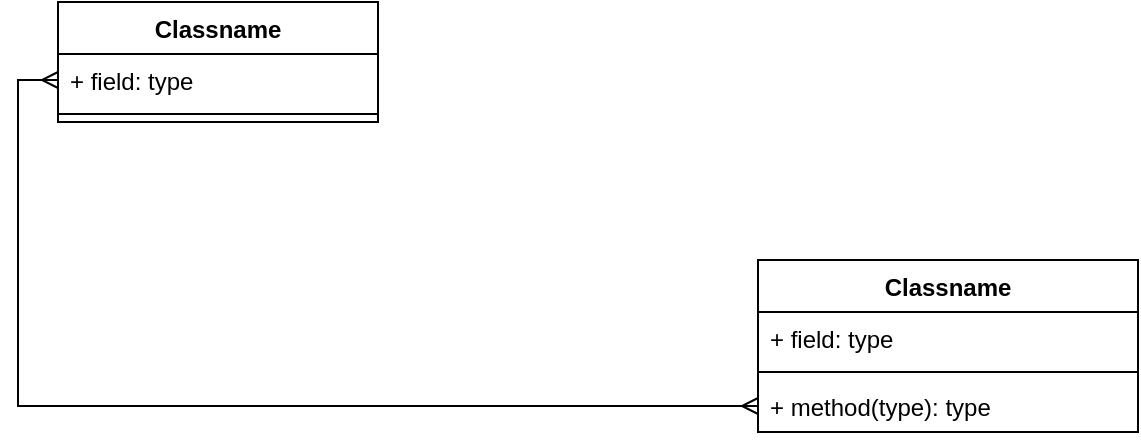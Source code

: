 <mxfile version="10.6.0" type="github"><diagram id="DFdjLmH--7BQ0OchgYfs" name="Page-1"><mxGraphModel dx="1394" dy="796" grid="1" gridSize="10" guides="1" tooltips="1" connect="1" arrows="1" fold="1" page="1" pageScale="1" pageWidth="850" pageHeight="1100" math="0" shadow="0"><root><mxCell id="0"/><mxCell id="1" parent="0"/><mxCell id="jDwKgGp_DZA9NSmgAcAt-1" value="Classname" style="swimlane;fontStyle=1;align=center;verticalAlign=top;childLayout=stackLayout;horizontal=1;startSize=26;horizontalStack=0;resizeParent=1;resizeParentMax=0;resizeLast=0;collapsible=1;marginBottom=0;" vertex="1" parent="1"><mxGeometry x="50" y="80" width="160" height="60" as="geometry"/></mxCell><mxCell id="jDwKgGp_DZA9NSmgAcAt-2" value="+ field: type" style="text;strokeColor=none;fillColor=none;align=left;verticalAlign=top;spacingLeft=4;spacingRight=4;overflow=hidden;rotatable=0;points=[[0,0.5],[1,0.5]];portConstraint=eastwest;" vertex="1" parent="jDwKgGp_DZA9NSmgAcAt-1"><mxGeometry y="26" width="160" height="26" as="geometry"/></mxCell><mxCell id="jDwKgGp_DZA9NSmgAcAt-3" value="" style="line;strokeWidth=1;fillColor=none;align=left;verticalAlign=middle;spacingTop=-1;spacingLeft=3;spacingRight=3;rotatable=0;labelPosition=right;points=[];portConstraint=eastwest;" vertex="1" parent="jDwKgGp_DZA9NSmgAcAt-1"><mxGeometry y="52" width="160" height="8" as="geometry"/></mxCell><mxCell id="jDwKgGp_DZA9NSmgAcAt-5" value="Classname" style="swimlane;fontStyle=1;align=center;verticalAlign=top;childLayout=stackLayout;horizontal=1;startSize=26;horizontalStack=0;resizeParent=1;resizeParentMax=0;resizeLast=0;collapsible=1;marginBottom=0;" vertex="1" parent="1"><mxGeometry x="400" y="209" width="190" height="86" as="geometry"/></mxCell><mxCell id="jDwKgGp_DZA9NSmgAcAt-6" value="+ field: type" style="text;strokeColor=none;fillColor=none;align=left;verticalAlign=top;spacingLeft=4;spacingRight=4;overflow=hidden;rotatable=0;points=[[0,0.5],[1,0.5]];portConstraint=eastwest;" vertex="1" parent="jDwKgGp_DZA9NSmgAcAt-5"><mxGeometry y="26" width="190" height="26" as="geometry"/></mxCell><mxCell id="jDwKgGp_DZA9NSmgAcAt-7" value="" style="line;strokeWidth=1;fillColor=none;align=left;verticalAlign=middle;spacingTop=-1;spacingLeft=3;spacingRight=3;rotatable=0;labelPosition=right;points=[];portConstraint=eastwest;" vertex="1" parent="jDwKgGp_DZA9NSmgAcAt-5"><mxGeometry y="52" width="190" height="8" as="geometry"/></mxCell><mxCell id="jDwKgGp_DZA9NSmgAcAt-8" value="+ method(type): type" style="text;strokeColor=none;fillColor=none;align=left;verticalAlign=top;spacingLeft=4;spacingRight=4;overflow=hidden;rotatable=0;points=[[0,0.5],[1,0.5]];portConstraint=eastwest;" vertex="1" parent="jDwKgGp_DZA9NSmgAcAt-5"><mxGeometry y="60" width="190" height="26" as="geometry"/></mxCell><mxCell id="jDwKgGp_DZA9NSmgAcAt-9" style="edgeStyle=orthogonalEdgeStyle;rounded=0;orthogonalLoop=1;jettySize=auto;html=1;exitX=0;exitY=0.5;exitDx=0;exitDy=0;entryX=0;entryY=0.5;entryDx=0;entryDy=0;endArrow=ERmany;endFill=0;startArrow=ERmany;startFill=0;" edge="1" parent="1" source="jDwKgGp_DZA9NSmgAcAt-2" target="jDwKgGp_DZA9NSmgAcAt-8"><mxGeometry relative="1" as="geometry"/></mxCell></root></mxGraphModel></diagram></mxfile>